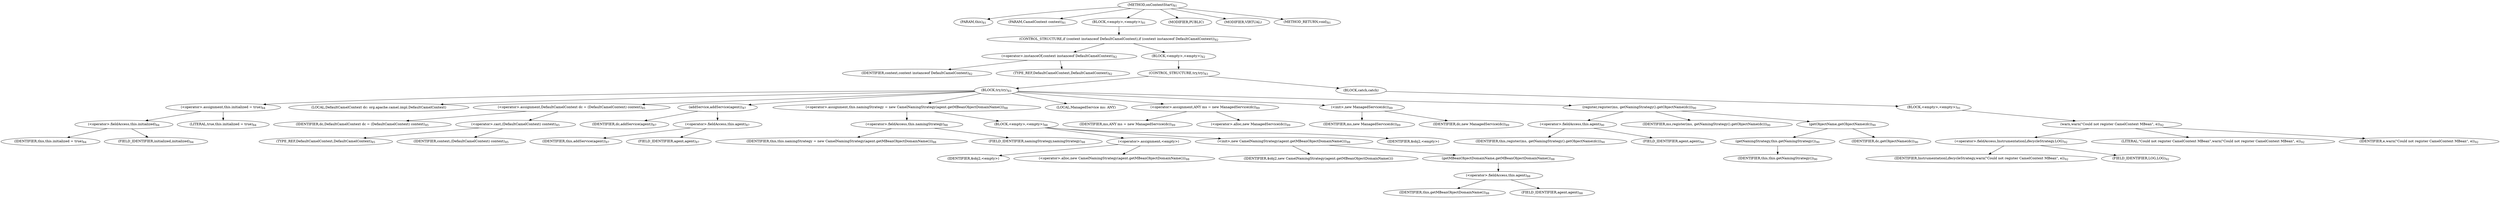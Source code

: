 digraph "onContextStart" {  
"128" [label = <(METHOD,onContextStart)<SUB>81</SUB>> ]
"13" [label = <(PARAM,this)<SUB>81</SUB>> ]
"129" [label = <(PARAM,CamelContext context)<SUB>81</SUB>> ]
"130" [label = <(BLOCK,&lt;empty&gt;,&lt;empty&gt;)<SUB>81</SUB>> ]
"131" [label = <(CONTROL_STRUCTURE,if (context instanceof DefaultCamelContext),if (context instanceof DefaultCamelContext))<SUB>82</SUB>> ]
"132" [label = <(&lt;operator&gt;.instanceOf,context instanceof DefaultCamelContext)<SUB>82</SUB>> ]
"133" [label = <(IDENTIFIER,context,context instanceof DefaultCamelContext)<SUB>82</SUB>> ]
"134" [label = <(TYPE_REF,DefaultCamelContext,DefaultCamelContext)<SUB>82</SUB>> ]
"135" [label = <(BLOCK,&lt;empty&gt;,&lt;empty&gt;)<SUB>82</SUB>> ]
"136" [label = <(CONTROL_STRUCTURE,try,try)<SUB>83</SUB>> ]
"137" [label = <(BLOCK,try,try)<SUB>83</SUB>> ]
"138" [label = <(&lt;operator&gt;.assignment,this.initialized = true)<SUB>84</SUB>> ]
"139" [label = <(&lt;operator&gt;.fieldAccess,this.initialized)<SUB>84</SUB>> ]
"140" [label = <(IDENTIFIER,this,this.initialized = true)<SUB>84</SUB>> ]
"141" [label = <(FIELD_IDENTIFIER,initialized,initialized)<SUB>84</SUB>> ]
"142" [label = <(LITERAL,true,this.initialized = true)<SUB>84</SUB>> ]
"143" [label = <(LOCAL,DefaultCamelContext dc: org.apache.camel.impl.DefaultCamelContext)> ]
"144" [label = <(&lt;operator&gt;.assignment,DefaultCamelContext dc = (DefaultCamelContext) context)<SUB>85</SUB>> ]
"145" [label = <(IDENTIFIER,dc,DefaultCamelContext dc = (DefaultCamelContext) context)<SUB>85</SUB>> ]
"146" [label = <(&lt;operator&gt;.cast,(DefaultCamelContext) context)<SUB>85</SUB>> ]
"147" [label = <(TYPE_REF,DefaultCamelContext,DefaultCamelContext)<SUB>85</SUB>> ]
"148" [label = <(IDENTIFIER,context,(DefaultCamelContext) context)<SUB>85</SUB>> ]
"149" [label = <(addService,addService(agent))<SUB>87</SUB>> ]
"150" [label = <(IDENTIFIER,dc,addService(agent))<SUB>87</SUB>> ]
"151" [label = <(&lt;operator&gt;.fieldAccess,this.agent)<SUB>87</SUB>> ]
"152" [label = <(IDENTIFIER,this,addService(agent))<SUB>87</SUB>> ]
"153" [label = <(FIELD_IDENTIFIER,agent,agent)<SUB>87</SUB>> ]
"154" [label = <(&lt;operator&gt;.assignment,this.namingStrategy = new CamelNamingStrategy(agent.getMBeanObjectDomainName()))<SUB>88</SUB>> ]
"155" [label = <(&lt;operator&gt;.fieldAccess,this.namingStrategy)<SUB>88</SUB>> ]
"156" [label = <(IDENTIFIER,this,this.namingStrategy = new CamelNamingStrategy(agent.getMBeanObjectDomainName()))<SUB>88</SUB>> ]
"157" [label = <(FIELD_IDENTIFIER,namingStrategy,namingStrategy)<SUB>88</SUB>> ]
"158" [label = <(BLOCK,&lt;empty&gt;,&lt;empty&gt;)<SUB>88</SUB>> ]
"159" [label = <(&lt;operator&gt;.assignment,&lt;empty&gt;)> ]
"160" [label = <(IDENTIFIER,$obj2,&lt;empty&gt;)> ]
"161" [label = <(&lt;operator&gt;.alloc,new CamelNamingStrategy(agent.getMBeanObjectDomainName()))<SUB>88</SUB>> ]
"162" [label = <(&lt;init&gt;,new CamelNamingStrategy(agent.getMBeanObjectDomainName()))<SUB>88</SUB>> ]
"163" [label = <(IDENTIFIER,$obj2,new CamelNamingStrategy(agent.getMBeanObjectDomainName()))> ]
"164" [label = <(getMBeanObjectDomainName,getMBeanObjectDomainName())<SUB>88</SUB>> ]
"165" [label = <(&lt;operator&gt;.fieldAccess,this.agent)<SUB>88</SUB>> ]
"166" [label = <(IDENTIFIER,this,getMBeanObjectDomainName())<SUB>88</SUB>> ]
"167" [label = <(FIELD_IDENTIFIER,agent,agent)<SUB>88</SUB>> ]
"168" [label = <(IDENTIFIER,$obj2,&lt;empty&gt;)> ]
"11" [label = <(LOCAL,ManagedService ms: ANY)> ]
"169" [label = <(&lt;operator&gt;.assignment,ANY ms = new ManagedService(dc))<SUB>89</SUB>> ]
"170" [label = <(IDENTIFIER,ms,ANY ms = new ManagedService(dc))<SUB>89</SUB>> ]
"171" [label = <(&lt;operator&gt;.alloc,new ManagedService(dc))<SUB>89</SUB>> ]
"172" [label = <(&lt;init&gt;,new ManagedService(dc))<SUB>89</SUB>> ]
"10" [label = <(IDENTIFIER,ms,new ManagedService(dc))<SUB>89</SUB>> ]
"173" [label = <(IDENTIFIER,dc,new ManagedService(dc))<SUB>89</SUB>> ]
"174" [label = <(register,register(ms, getNamingStrategy().getObjectName(dc)))<SUB>90</SUB>> ]
"175" [label = <(&lt;operator&gt;.fieldAccess,this.agent)<SUB>90</SUB>> ]
"176" [label = <(IDENTIFIER,this,register(ms, getNamingStrategy().getObjectName(dc)))<SUB>90</SUB>> ]
"177" [label = <(FIELD_IDENTIFIER,agent,agent)<SUB>90</SUB>> ]
"178" [label = <(IDENTIFIER,ms,register(ms, getNamingStrategy().getObjectName(dc)))<SUB>90</SUB>> ]
"179" [label = <(getObjectName,getObjectName(dc))<SUB>90</SUB>> ]
"180" [label = <(getNamingStrategy,this.getNamingStrategy())<SUB>90</SUB>> ]
"12" [label = <(IDENTIFIER,this,this.getNamingStrategy())<SUB>90</SUB>> ]
"181" [label = <(IDENTIFIER,dc,getObjectName(dc))<SUB>90</SUB>> ]
"182" [label = <(BLOCK,catch,catch)> ]
"183" [label = <(BLOCK,&lt;empty&gt;,&lt;empty&gt;)<SUB>91</SUB>> ]
"184" [label = <(warn,warn(&quot;Could not register CamelContext MBean&quot;, e))<SUB>92</SUB>> ]
"185" [label = <(&lt;operator&gt;.fieldAccess,InstrumentationLifecycleStrategy.LOG)<SUB>92</SUB>> ]
"186" [label = <(IDENTIFIER,InstrumentationLifecycleStrategy,warn(&quot;Could not register CamelContext MBean&quot;, e))<SUB>92</SUB>> ]
"187" [label = <(FIELD_IDENTIFIER,LOG,LOG)<SUB>92</SUB>> ]
"188" [label = <(LITERAL,&quot;Could not register CamelContext MBean&quot;,warn(&quot;Could not register CamelContext MBean&quot;, e))<SUB>92</SUB>> ]
"189" [label = <(IDENTIFIER,e,warn(&quot;Could not register CamelContext MBean&quot;, e))<SUB>92</SUB>> ]
"190" [label = <(MODIFIER,PUBLIC)> ]
"191" [label = <(MODIFIER,VIRTUAL)> ]
"192" [label = <(METHOD_RETURN,void)<SUB>81</SUB>> ]
  "128" -> "13" 
  "128" -> "129" 
  "128" -> "130" 
  "128" -> "190" 
  "128" -> "191" 
  "128" -> "192" 
  "130" -> "131" 
  "131" -> "132" 
  "131" -> "135" 
  "132" -> "133" 
  "132" -> "134" 
  "135" -> "136" 
  "136" -> "137" 
  "136" -> "182" 
  "137" -> "138" 
  "137" -> "143" 
  "137" -> "144" 
  "137" -> "149" 
  "137" -> "154" 
  "137" -> "11" 
  "137" -> "169" 
  "137" -> "172" 
  "137" -> "174" 
  "138" -> "139" 
  "138" -> "142" 
  "139" -> "140" 
  "139" -> "141" 
  "144" -> "145" 
  "144" -> "146" 
  "146" -> "147" 
  "146" -> "148" 
  "149" -> "150" 
  "149" -> "151" 
  "151" -> "152" 
  "151" -> "153" 
  "154" -> "155" 
  "154" -> "158" 
  "155" -> "156" 
  "155" -> "157" 
  "158" -> "159" 
  "158" -> "162" 
  "158" -> "168" 
  "159" -> "160" 
  "159" -> "161" 
  "162" -> "163" 
  "162" -> "164" 
  "164" -> "165" 
  "165" -> "166" 
  "165" -> "167" 
  "169" -> "170" 
  "169" -> "171" 
  "172" -> "10" 
  "172" -> "173" 
  "174" -> "175" 
  "174" -> "178" 
  "174" -> "179" 
  "175" -> "176" 
  "175" -> "177" 
  "179" -> "180" 
  "179" -> "181" 
  "180" -> "12" 
  "182" -> "183" 
  "183" -> "184" 
  "184" -> "185" 
  "184" -> "188" 
  "184" -> "189" 
  "185" -> "186" 
  "185" -> "187" 
}
